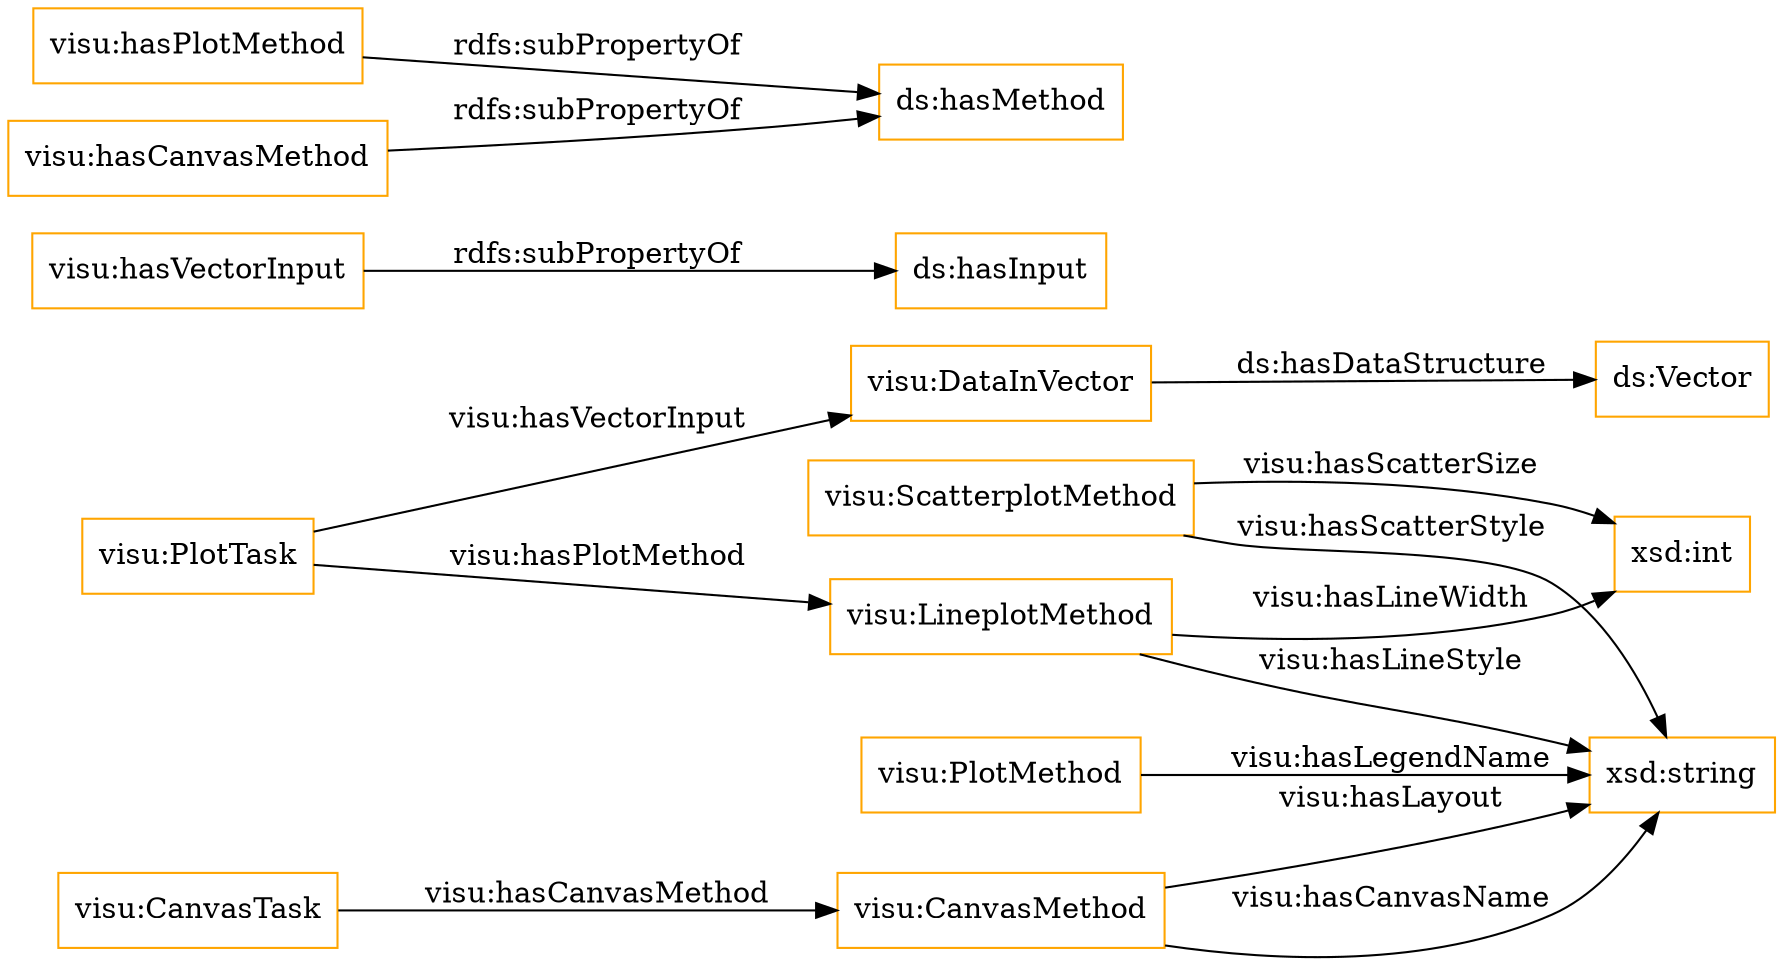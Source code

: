 digraph ar2dtool_diagram { 
rankdir=LR;
size="1501"
node [shape = rectangle, color="orange"]; "visu:DataInVector" "visu:ScatterplotMethod" "visu:LineplotMethod" "visu:PlotTask" "visu:PlotMethod" "visu:CanvasTask" "visu:CanvasMethod" ; /*classes style*/
	"visu:hasVectorInput" -> "ds:hasInput" [ label = "rdfs:subPropertyOf" ];
	"visu:hasPlotMethod" -> "ds:hasMethod" [ label = "rdfs:subPropertyOf" ];
	"visu:DataInVector" -> "ds:Vector" [ label = "ds:hasDataStructure" ];
	"visu:hasCanvasMethod" -> "ds:hasMethod" [ label = "rdfs:subPropertyOf" ];
	"visu:LineplotMethod" -> "xsd:string" [ label = "visu:hasLineStyle" ];
	"visu:ScatterplotMethod" -> "xsd:string" [ label = "visu:hasScatterStyle" ];
	"visu:PlotTask" -> "visu:DataInVector" [ label = "visu:hasVectorInput" ];
	"visu:PlotTask" -> "visu:LineplotMethod" [ label = "visu:hasPlotMethod" ];
	"visu:ScatterplotMethod" -> "xsd:int" [ label = "visu:hasScatterSize" ];
	"visu:CanvasMethod" -> "xsd:string" [ label = "visu:hasLayout" ];
	"visu:CanvasTask" -> "visu:CanvasMethod" [ label = "visu:hasCanvasMethod" ];
	"visu:CanvasMethod" -> "xsd:string" [ label = "visu:hasCanvasName" ];
	"visu:LineplotMethod" -> "xsd:int" [ label = "visu:hasLineWidth" ];
	"visu:PlotMethod" -> "xsd:string" [ label = "visu:hasLegendName" ];

}
